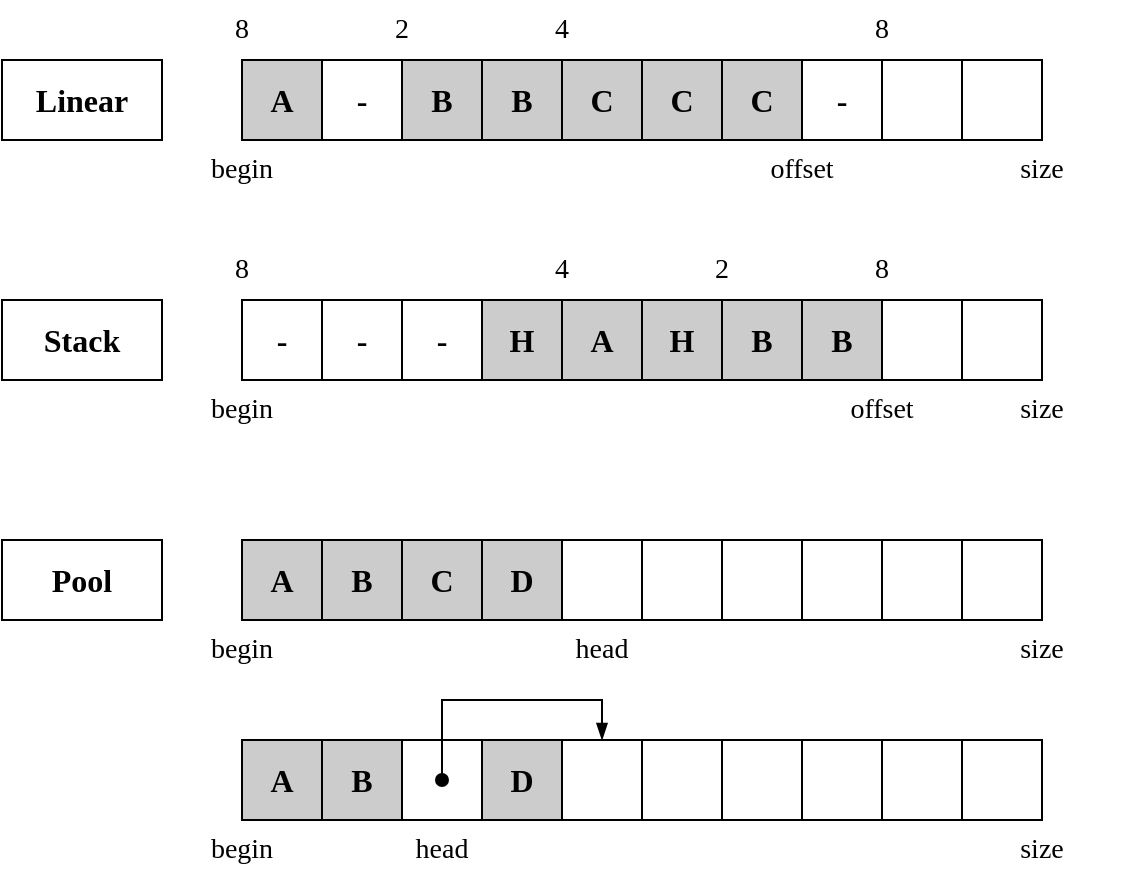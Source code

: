 <mxfile version="22.1.15" type="device">
  <diagram name="Страница — 1" id="wgxagjG6LZKuOvpzFUlY">
    <mxGraphModel dx="989" dy="538" grid="0" gridSize="10" guides="1" tooltips="1" connect="1" arrows="1" fold="1" page="1" pageScale="1" pageWidth="827" pageHeight="1169" math="0" shadow="0">
      <root>
        <mxCell id="0" />
        <mxCell id="1" parent="0" />
        <mxCell id="ocvHNN4MX_A-09pbv-Cw-1" value="&lt;b&gt;&lt;font style=&quot;font-size: 16px;&quot; face=&quot;Verdana&quot;&gt;A&lt;/font&gt;&lt;/b&gt;" style="whiteSpace=wrap;html=1;aspect=fixed;fillColor=#CCCCCC;" vertex="1" parent="1">
          <mxGeometry x="160" y="240" width="40" height="40" as="geometry" />
        </mxCell>
        <mxCell id="ocvHNN4MX_A-09pbv-Cw-2" value="&lt;b&gt;&lt;font style=&quot;font-size: 16px;&quot; face=&quot;Verdana&quot;&gt;-&lt;/font&gt;&lt;/b&gt;" style="whiteSpace=wrap;html=1;aspect=fixed;fillColor=none;" vertex="1" parent="1">
          <mxGeometry x="200" y="240" width="40" height="40" as="geometry" />
        </mxCell>
        <mxCell id="ocvHNN4MX_A-09pbv-Cw-3" value="&lt;b&gt;&lt;font style=&quot;font-size: 16px;&quot; face=&quot;Verdana&quot;&gt;B&lt;/font&gt;&lt;/b&gt;" style="whiteSpace=wrap;html=1;aspect=fixed;fillColor=#CCCCCC;" vertex="1" parent="1">
          <mxGeometry x="240" y="240" width="40" height="40" as="geometry" />
        </mxCell>
        <mxCell id="ocvHNN4MX_A-09pbv-Cw-4" value="&lt;b&gt;&lt;font style=&quot;font-size: 16px;&quot; face=&quot;Verdana&quot;&gt;B&lt;/font&gt;&lt;/b&gt;" style="whiteSpace=wrap;html=1;aspect=fixed;fillColor=#CCCCCC;" vertex="1" parent="1">
          <mxGeometry x="280" y="240" width="40" height="40" as="geometry" />
        </mxCell>
        <mxCell id="ocvHNN4MX_A-09pbv-Cw-5" value="&lt;b&gt;&lt;font style=&quot;font-size: 16px;&quot; face=&quot;Verdana&quot;&gt;C&lt;/font&gt;&lt;/b&gt;" style="whiteSpace=wrap;html=1;aspect=fixed;fillColor=#CCCCCC;" vertex="1" parent="1">
          <mxGeometry x="320" y="240" width="40" height="40" as="geometry" />
        </mxCell>
        <mxCell id="ocvHNN4MX_A-09pbv-Cw-6" value="&lt;b&gt;&lt;font style=&quot;font-size: 16px;&quot; face=&quot;Verdana&quot;&gt;C&lt;/font&gt;&lt;/b&gt;" style="whiteSpace=wrap;html=1;aspect=fixed;fillColor=#CCCCCC;" vertex="1" parent="1">
          <mxGeometry x="360" y="240" width="40" height="40" as="geometry" />
        </mxCell>
        <mxCell id="ocvHNN4MX_A-09pbv-Cw-7" value="&lt;b&gt;&lt;font style=&quot;font-size: 16px;&quot; face=&quot;Verdana&quot;&gt;C&lt;/font&gt;&lt;/b&gt;" style="whiteSpace=wrap;html=1;aspect=fixed;fillColor=#CCCCCC;" vertex="1" parent="1">
          <mxGeometry x="400" y="240" width="40" height="40" as="geometry" />
        </mxCell>
        <mxCell id="ocvHNN4MX_A-09pbv-Cw-9" value="" style="whiteSpace=wrap;html=1;aspect=fixed;fillColor=none;" vertex="1" parent="1">
          <mxGeometry x="480" y="240" width="40" height="40" as="geometry" />
        </mxCell>
        <mxCell id="ocvHNN4MX_A-09pbv-Cw-10" value="" style="whiteSpace=wrap;html=1;aspect=fixed;fillColor=none;" vertex="1" parent="1">
          <mxGeometry x="520" y="240" width="40" height="40" as="geometry" />
        </mxCell>
        <mxCell id="ocvHNN4MX_A-09pbv-Cw-13" value="&lt;font style=&quot;font-size: 14px;&quot; face=&quot;Verdana&quot;&gt;begin&lt;/font&gt;" style="text;html=1;strokeColor=none;fillColor=none;align=center;verticalAlign=middle;whiteSpace=wrap;rounded=0;" vertex="1" parent="1">
          <mxGeometry x="120" y="280" width="80" height="30" as="geometry" />
        </mxCell>
        <mxCell id="ocvHNN4MX_A-09pbv-Cw-14" value="&lt;font style=&quot;font-size: 14px;&quot; face=&quot;Verdana&quot;&gt;8&lt;/font&gt;" style="text;html=1;strokeColor=none;fillColor=none;align=center;verticalAlign=middle;whiteSpace=wrap;rounded=0;" vertex="1" parent="1">
          <mxGeometry x="120" y="210" width="80" height="30" as="geometry" />
        </mxCell>
        <mxCell id="ocvHNN4MX_A-09pbv-Cw-15" value="&lt;font style=&quot;font-size: 14px;&quot; face=&quot;Verdana&quot;&gt;2&lt;/font&gt;" style="text;html=1;strokeColor=none;fillColor=none;align=center;verticalAlign=middle;whiteSpace=wrap;rounded=0;" vertex="1" parent="1">
          <mxGeometry x="200" y="210" width="80" height="30" as="geometry" />
        </mxCell>
        <mxCell id="ocvHNN4MX_A-09pbv-Cw-16" value="&lt;font style=&quot;font-size: 14px;&quot; face=&quot;Verdana&quot;&gt;4&lt;/font&gt;" style="text;html=1;strokeColor=none;fillColor=none;align=center;verticalAlign=middle;whiteSpace=wrap;rounded=0;" vertex="1" parent="1">
          <mxGeometry x="280" y="210" width="80" height="30" as="geometry" />
        </mxCell>
        <mxCell id="ocvHNN4MX_A-09pbv-Cw-17" value="&lt;font style=&quot;font-size: 14px;&quot; face=&quot;Verdana&quot;&gt;offset&lt;/font&gt;" style="text;html=1;strokeColor=none;fillColor=none;align=center;verticalAlign=middle;whiteSpace=wrap;rounded=0;" vertex="1" parent="1">
          <mxGeometry x="400" y="280" width="80" height="30" as="geometry" />
        </mxCell>
        <mxCell id="ocvHNN4MX_A-09pbv-Cw-18" value="&lt;font style=&quot;font-size: 14px;&quot; face=&quot;Verdana&quot;&gt;8&lt;/font&gt;" style="text;html=1;strokeColor=none;fillColor=none;align=center;verticalAlign=middle;whiteSpace=wrap;rounded=0;" vertex="1" parent="1">
          <mxGeometry x="440" y="210" width="80" height="30" as="geometry" />
        </mxCell>
        <mxCell id="ocvHNN4MX_A-09pbv-Cw-19" value="&lt;b&gt;&lt;font style=&quot;font-size: 16px;&quot; face=&quot;Verdana&quot;&gt;-&lt;/font&gt;&lt;/b&gt;" style="whiteSpace=wrap;html=1;aspect=fixed;fillColor=none;" vertex="1" parent="1">
          <mxGeometry x="440" y="240" width="40" height="40" as="geometry" />
        </mxCell>
        <mxCell id="ocvHNN4MX_A-09pbv-Cw-20" value="&lt;font style=&quot;font-size: 16px;&quot; face=&quot;Verdana&quot;&gt;&lt;b&gt;Linear&lt;/b&gt;&lt;/font&gt;" style="text;html=1;strokeColor=default;fillColor=none;align=center;verticalAlign=middle;whiteSpace=wrap;rounded=0;" vertex="1" parent="1">
          <mxGeometry x="40" y="240" width="80" height="40" as="geometry" />
        </mxCell>
        <mxCell id="ocvHNN4MX_A-09pbv-Cw-21" value="&lt;font style=&quot;font-size: 16px;&quot; face=&quot;Verdana&quot;&gt;&lt;b&gt;Stack&lt;/b&gt;&lt;/font&gt;" style="text;html=1;strokeColor=default;fillColor=none;align=center;verticalAlign=middle;whiteSpace=wrap;rounded=0;" vertex="1" parent="1">
          <mxGeometry x="40" y="360" width="80" height="40" as="geometry" />
        </mxCell>
        <mxCell id="ocvHNN4MX_A-09pbv-Cw-22" value="&lt;b&gt;&lt;font style=&quot;font-size: 16px;&quot; face=&quot;Verdana&quot;&gt;-&lt;/font&gt;&lt;/b&gt;" style="whiteSpace=wrap;html=1;aspect=fixed;fillColor=none;" vertex="1" parent="1">
          <mxGeometry x="160" y="360" width="40" height="40" as="geometry" />
        </mxCell>
        <mxCell id="ocvHNN4MX_A-09pbv-Cw-23" value="&lt;b&gt;&lt;font style=&quot;font-size: 16px;&quot; face=&quot;Verdana&quot;&gt;-&lt;/font&gt;&lt;/b&gt;" style="whiteSpace=wrap;html=1;aspect=fixed;fillColor=none;" vertex="1" parent="1">
          <mxGeometry x="200" y="360" width="40" height="40" as="geometry" />
        </mxCell>
        <mxCell id="ocvHNN4MX_A-09pbv-Cw-24" value="&lt;b&gt;&lt;font style=&quot;font-size: 16px;&quot; face=&quot;Verdana&quot;&gt;-&lt;/font&gt;&lt;/b&gt;" style="whiteSpace=wrap;html=1;aspect=fixed;fillColor=none;" vertex="1" parent="1">
          <mxGeometry x="240" y="360" width="40" height="40" as="geometry" />
        </mxCell>
        <mxCell id="ocvHNN4MX_A-09pbv-Cw-25" value="&lt;b&gt;&lt;font style=&quot;font-size: 16px;&quot; face=&quot;Verdana&quot;&gt;H&lt;/font&gt;&lt;/b&gt;" style="whiteSpace=wrap;html=1;aspect=fixed;fillColor=#CCCCCC;" vertex="1" parent="1">
          <mxGeometry x="280" y="360" width="40" height="40" as="geometry" />
        </mxCell>
        <mxCell id="ocvHNN4MX_A-09pbv-Cw-26" value="&lt;b&gt;&lt;font style=&quot;font-size: 16px;&quot; face=&quot;Verdana&quot;&gt;A&lt;/font&gt;&lt;/b&gt;" style="whiteSpace=wrap;html=1;aspect=fixed;fillColor=#CCCCCC;" vertex="1" parent="1">
          <mxGeometry x="320" y="360" width="40" height="40" as="geometry" />
        </mxCell>
        <mxCell id="ocvHNN4MX_A-09pbv-Cw-27" value="&lt;b&gt;&lt;font style=&quot;font-size: 16px;&quot; face=&quot;Verdana&quot;&gt;H&lt;/font&gt;&lt;/b&gt;" style="whiteSpace=wrap;html=1;aspect=fixed;fillColor=#CCCCCC;" vertex="1" parent="1">
          <mxGeometry x="360" y="360" width="40" height="40" as="geometry" />
        </mxCell>
        <mxCell id="ocvHNN4MX_A-09pbv-Cw-28" value="&lt;b&gt;&lt;font style=&quot;font-size: 16px;&quot; face=&quot;Verdana&quot;&gt;B&lt;/font&gt;&lt;/b&gt;" style="whiteSpace=wrap;html=1;aspect=fixed;fillColor=#CCCCCC;" vertex="1" parent="1">
          <mxGeometry x="400" y="360" width="40" height="40" as="geometry" />
        </mxCell>
        <mxCell id="ocvHNN4MX_A-09pbv-Cw-29" value="&lt;b&gt;&lt;font style=&quot;font-size: 16px;&quot; face=&quot;Verdana&quot;&gt;B&lt;/font&gt;&lt;/b&gt;" style="whiteSpace=wrap;html=1;aspect=fixed;fillColor=#CCCCCC;" vertex="1" parent="1">
          <mxGeometry x="440" y="360" width="40" height="40" as="geometry" />
        </mxCell>
        <mxCell id="ocvHNN4MX_A-09pbv-Cw-30" value="&lt;font style=&quot;font-size: 14px;&quot; face=&quot;Verdana&quot;&gt;4&lt;/font&gt;" style="text;html=1;strokeColor=none;fillColor=none;align=center;verticalAlign=middle;whiteSpace=wrap;rounded=0;" vertex="1" parent="1">
          <mxGeometry x="280" y="330" width="80" height="30" as="geometry" />
        </mxCell>
        <mxCell id="ocvHNN4MX_A-09pbv-Cw-31" value="&lt;font style=&quot;font-size: 14px;&quot; face=&quot;Verdana&quot;&gt;2&lt;/font&gt;" style="text;html=1;strokeColor=none;fillColor=none;align=center;verticalAlign=middle;whiteSpace=wrap;rounded=0;" vertex="1" parent="1">
          <mxGeometry x="360" y="330" width="80" height="30" as="geometry" />
        </mxCell>
        <mxCell id="ocvHNN4MX_A-09pbv-Cw-32" value="&lt;font style=&quot;font-size: 14px;&quot; face=&quot;Verdana&quot;&gt;8&lt;/font&gt;" style="text;html=1;strokeColor=none;fillColor=none;align=center;verticalAlign=middle;whiteSpace=wrap;rounded=0;" vertex="1" parent="1">
          <mxGeometry x="120" y="330" width="80" height="30" as="geometry" />
        </mxCell>
        <mxCell id="ocvHNN4MX_A-09pbv-Cw-33" value="&lt;font style=&quot;font-size: 14px;&quot; face=&quot;Verdana&quot;&gt;begin&lt;/font&gt;" style="text;html=1;strokeColor=none;fillColor=none;align=center;verticalAlign=middle;whiteSpace=wrap;rounded=0;" vertex="1" parent="1">
          <mxGeometry x="120" y="400" width="80" height="30" as="geometry" />
        </mxCell>
        <mxCell id="ocvHNN4MX_A-09pbv-Cw-34" value="&lt;font style=&quot;font-size: 14px;&quot; face=&quot;Verdana&quot;&gt;8&lt;/font&gt;" style="text;html=1;strokeColor=none;fillColor=none;align=center;verticalAlign=middle;whiteSpace=wrap;rounded=0;" vertex="1" parent="1">
          <mxGeometry x="440" y="330" width="80" height="30" as="geometry" />
        </mxCell>
        <mxCell id="ocvHNN4MX_A-09pbv-Cw-35" value="" style="whiteSpace=wrap;html=1;aspect=fixed;fillColor=none;" vertex="1" parent="1">
          <mxGeometry x="480" y="360" width="40" height="40" as="geometry" />
        </mxCell>
        <mxCell id="ocvHNN4MX_A-09pbv-Cw-36" value="" style="whiteSpace=wrap;html=1;aspect=fixed;fillColor=none;" vertex="1" parent="1">
          <mxGeometry x="520" y="360" width="40" height="40" as="geometry" />
        </mxCell>
        <mxCell id="ocvHNN4MX_A-09pbv-Cw-39" value="&lt;font style=&quot;font-size: 14px;&quot; face=&quot;Verdana&quot;&gt;offset&lt;/font&gt;" style="text;html=1;strokeColor=none;fillColor=none;align=center;verticalAlign=middle;whiteSpace=wrap;rounded=0;" vertex="1" parent="1">
          <mxGeometry x="440" y="400" width="80" height="30" as="geometry" />
        </mxCell>
        <mxCell id="ocvHNN4MX_A-09pbv-Cw-40" value="&lt;font style=&quot;font-size: 14px;&quot; face=&quot;Verdana&quot;&gt;size&lt;/font&gt;" style="text;html=1;strokeColor=none;fillColor=none;align=center;verticalAlign=middle;whiteSpace=wrap;rounded=0;" vertex="1" parent="1">
          <mxGeometry x="520" y="280" width="80" height="30" as="geometry" />
        </mxCell>
        <mxCell id="ocvHNN4MX_A-09pbv-Cw-41" value="&lt;font style=&quot;font-size: 14px;&quot; face=&quot;Verdana&quot;&gt;size&lt;/font&gt;" style="text;html=1;strokeColor=none;fillColor=none;align=center;verticalAlign=middle;whiteSpace=wrap;rounded=0;" vertex="1" parent="1">
          <mxGeometry x="520" y="400" width="80" height="30" as="geometry" />
        </mxCell>
        <mxCell id="ocvHNN4MX_A-09pbv-Cw-42" value="&lt;font style=&quot;font-size: 16px;&quot; face=&quot;Verdana&quot;&gt;&lt;b&gt;Pool&lt;/b&gt;&lt;/font&gt;" style="text;html=1;strokeColor=default;fillColor=none;align=center;verticalAlign=middle;whiteSpace=wrap;rounded=0;" vertex="1" parent="1">
          <mxGeometry x="40" y="480" width="80" height="40" as="geometry" />
        </mxCell>
        <mxCell id="ocvHNN4MX_A-09pbv-Cw-47" value="" style="whiteSpace=wrap;html=1;aspect=fixed;fillColor=none;" vertex="1" parent="1">
          <mxGeometry x="320" y="480" width="40" height="40" as="geometry" />
        </mxCell>
        <mxCell id="ocvHNN4MX_A-09pbv-Cw-48" value="" style="whiteSpace=wrap;html=1;aspect=fixed;fillColor=none;" vertex="1" parent="1">
          <mxGeometry x="360" y="480" width="40" height="40" as="geometry" />
        </mxCell>
        <mxCell id="ocvHNN4MX_A-09pbv-Cw-49" value="" style="whiteSpace=wrap;html=1;aspect=fixed;fillColor=none;" vertex="1" parent="1">
          <mxGeometry x="400" y="480" width="40" height="40" as="geometry" />
        </mxCell>
        <mxCell id="ocvHNN4MX_A-09pbv-Cw-50" value="" style="whiteSpace=wrap;html=1;aspect=fixed;fillColor=none;" vertex="1" parent="1">
          <mxGeometry x="440" y="480" width="40" height="40" as="geometry" />
        </mxCell>
        <mxCell id="ocvHNN4MX_A-09pbv-Cw-51" value="" style="whiteSpace=wrap;html=1;aspect=fixed;fillColor=none;" vertex="1" parent="1">
          <mxGeometry x="480" y="480" width="40" height="40" as="geometry" />
        </mxCell>
        <mxCell id="ocvHNN4MX_A-09pbv-Cw-52" value="" style="whiteSpace=wrap;html=1;aspect=fixed;fillColor=none;" vertex="1" parent="1">
          <mxGeometry x="520" y="480" width="40" height="40" as="geometry" />
        </mxCell>
        <mxCell id="ocvHNN4MX_A-09pbv-Cw-55" value="&lt;font style=&quot;font-size: 14px;&quot; face=&quot;Verdana&quot;&gt;size&lt;/font&gt;" style="text;html=1;strokeColor=none;fillColor=none;align=center;verticalAlign=middle;whiteSpace=wrap;rounded=0;" vertex="1" parent="1">
          <mxGeometry x="520" y="520" width="80" height="30" as="geometry" />
        </mxCell>
        <mxCell id="ocvHNN4MX_A-09pbv-Cw-56" value="&lt;b&gt;&lt;font style=&quot;font-size: 16px;&quot; face=&quot;Verdana&quot;&gt;A&lt;/font&gt;&lt;/b&gt;" style="whiteSpace=wrap;html=1;aspect=fixed;fillColor=#CCCCCC;" vertex="1" parent="1">
          <mxGeometry x="160" y="480" width="40" height="40" as="geometry" />
        </mxCell>
        <mxCell id="ocvHNN4MX_A-09pbv-Cw-57" value="&lt;b&gt;&lt;font style=&quot;font-size: 16px;&quot; face=&quot;Verdana&quot;&gt;B&lt;/font&gt;&lt;/b&gt;" style="whiteSpace=wrap;html=1;aspect=fixed;fillColor=#CCCCCC;" vertex="1" parent="1">
          <mxGeometry x="200" y="480" width="40" height="40" as="geometry" />
        </mxCell>
        <mxCell id="ocvHNN4MX_A-09pbv-Cw-58" value="&lt;b&gt;&lt;font style=&quot;font-size: 16px;&quot; face=&quot;Verdana&quot;&gt;C&lt;/font&gt;&lt;/b&gt;" style="whiteSpace=wrap;html=1;aspect=fixed;fillColor=#CCCCCC;" vertex="1" parent="1">
          <mxGeometry x="240" y="480" width="40" height="40" as="geometry" />
        </mxCell>
        <mxCell id="ocvHNN4MX_A-09pbv-Cw-59" value="&lt;font style=&quot;font-size: 14px;&quot; face=&quot;Verdana&quot;&gt;begin&lt;/font&gt;" style="text;html=1;strokeColor=none;fillColor=none;align=center;verticalAlign=middle;whiteSpace=wrap;rounded=0;" vertex="1" parent="1">
          <mxGeometry x="120" y="520" width="80" height="30" as="geometry" />
        </mxCell>
        <mxCell id="ocvHNN4MX_A-09pbv-Cw-60" value="&lt;font style=&quot;font-size: 14px;&quot; face=&quot;Verdana&quot;&gt;head&lt;/font&gt;" style="text;html=1;strokeColor=none;fillColor=none;align=center;verticalAlign=middle;whiteSpace=wrap;rounded=0;" vertex="1" parent="1">
          <mxGeometry x="300" y="520" width="80" height="30" as="geometry" />
        </mxCell>
        <mxCell id="ocvHNN4MX_A-09pbv-Cw-61" value="&lt;b&gt;&lt;font style=&quot;font-size: 16px;&quot; face=&quot;Verdana&quot;&gt;D&lt;/font&gt;&lt;/b&gt;" style="whiteSpace=wrap;html=1;aspect=fixed;fillColor=#CCCCCC;" vertex="1" parent="1">
          <mxGeometry x="280" y="480" width="40" height="40" as="geometry" />
        </mxCell>
        <mxCell id="ocvHNN4MX_A-09pbv-Cw-62" value="" style="whiteSpace=wrap;html=1;aspect=fixed;fillColor=none;" vertex="1" parent="1">
          <mxGeometry x="320" y="580" width="40" height="40" as="geometry" />
        </mxCell>
        <mxCell id="ocvHNN4MX_A-09pbv-Cw-63" value="" style="whiteSpace=wrap;html=1;aspect=fixed;fillColor=none;" vertex="1" parent="1">
          <mxGeometry x="360" y="580" width="40" height="40" as="geometry" />
        </mxCell>
        <mxCell id="ocvHNN4MX_A-09pbv-Cw-64" value="" style="whiteSpace=wrap;html=1;aspect=fixed;fillColor=none;" vertex="1" parent="1">
          <mxGeometry x="400" y="580" width="40" height="40" as="geometry" />
        </mxCell>
        <mxCell id="ocvHNN4MX_A-09pbv-Cw-65" value="" style="whiteSpace=wrap;html=1;aspect=fixed;fillColor=none;" vertex="1" parent="1">
          <mxGeometry x="440" y="580" width="40" height="40" as="geometry" />
        </mxCell>
        <mxCell id="ocvHNN4MX_A-09pbv-Cw-66" value="" style="whiteSpace=wrap;html=1;aspect=fixed;fillColor=none;" vertex="1" parent="1">
          <mxGeometry x="480" y="580" width="40" height="40" as="geometry" />
        </mxCell>
        <mxCell id="ocvHNN4MX_A-09pbv-Cw-67" value="" style="whiteSpace=wrap;html=1;aspect=fixed;fillColor=none;" vertex="1" parent="1">
          <mxGeometry x="520" y="580" width="40" height="40" as="geometry" />
        </mxCell>
        <mxCell id="ocvHNN4MX_A-09pbv-Cw-68" value="&lt;font style=&quot;font-size: 14px;&quot; face=&quot;Verdana&quot;&gt;size&lt;/font&gt;" style="text;html=1;strokeColor=none;fillColor=none;align=center;verticalAlign=middle;whiteSpace=wrap;rounded=0;" vertex="1" parent="1">
          <mxGeometry x="520" y="620" width="80" height="30" as="geometry" />
        </mxCell>
        <mxCell id="ocvHNN4MX_A-09pbv-Cw-69" value="&lt;b&gt;&lt;font style=&quot;font-size: 16px;&quot; face=&quot;Verdana&quot;&gt;A&lt;/font&gt;&lt;/b&gt;" style="whiteSpace=wrap;html=1;aspect=fixed;fillColor=#CCCCCC;" vertex="1" parent="1">
          <mxGeometry x="160" y="580" width="40" height="40" as="geometry" />
        </mxCell>
        <mxCell id="ocvHNN4MX_A-09pbv-Cw-70" value="&lt;b&gt;&lt;font style=&quot;font-size: 16px;&quot; face=&quot;Verdana&quot;&gt;B&lt;/font&gt;&lt;/b&gt;" style="whiteSpace=wrap;html=1;aspect=fixed;fillColor=#CCCCCC;" vertex="1" parent="1">
          <mxGeometry x="200" y="580" width="40" height="40" as="geometry" />
        </mxCell>
        <mxCell id="ocvHNN4MX_A-09pbv-Cw-72" value="&lt;font style=&quot;font-size: 14px;&quot; face=&quot;Verdana&quot;&gt;begin&lt;/font&gt;" style="text;html=1;strokeColor=none;fillColor=none;align=center;verticalAlign=middle;whiteSpace=wrap;rounded=0;" vertex="1" parent="1">
          <mxGeometry x="120" y="620" width="80" height="30" as="geometry" />
        </mxCell>
        <mxCell id="ocvHNN4MX_A-09pbv-Cw-73" value="&lt;font style=&quot;font-size: 14px;&quot; face=&quot;Verdana&quot;&gt;head&lt;/font&gt;" style="text;html=1;strokeColor=none;fillColor=none;align=center;verticalAlign=middle;whiteSpace=wrap;rounded=0;" vertex="1" parent="1">
          <mxGeometry x="220" y="620" width="80" height="30" as="geometry" />
        </mxCell>
        <mxCell id="ocvHNN4MX_A-09pbv-Cw-75" value="" style="whiteSpace=wrap;html=1;aspect=fixed;fillColor=none;" vertex="1" parent="1">
          <mxGeometry x="240" y="580" width="40" height="40" as="geometry" />
        </mxCell>
        <mxCell id="ocvHNN4MX_A-09pbv-Cw-74" value="&lt;b&gt;&lt;font style=&quot;font-size: 16px;&quot; face=&quot;Verdana&quot;&gt;D&lt;/font&gt;&lt;/b&gt;" style="whiteSpace=wrap;html=1;aspect=fixed;fillColor=#CCCCCC;" vertex="1" parent="1">
          <mxGeometry x="280" y="580" width="40" height="40" as="geometry" />
        </mxCell>
        <mxCell id="ocvHNN4MX_A-09pbv-Cw-76" value="" style="endArrow=blockThin;html=1;rounded=0;entryX=0.5;entryY=0;entryDx=0;entryDy=0;endFill=1;startArrow=oval;startFill=1;" edge="1" parent="1" target="ocvHNN4MX_A-09pbv-Cw-62">
          <mxGeometry width="50" height="50" relative="1" as="geometry">
            <mxPoint x="260" y="600" as="sourcePoint" />
            <mxPoint x="350" y="540" as="targetPoint" />
            <Array as="points">
              <mxPoint x="260" y="560" />
              <mxPoint x="340" y="560" />
            </Array>
          </mxGeometry>
        </mxCell>
      </root>
    </mxGraphModel>
  </diagram>
</mxfile>

